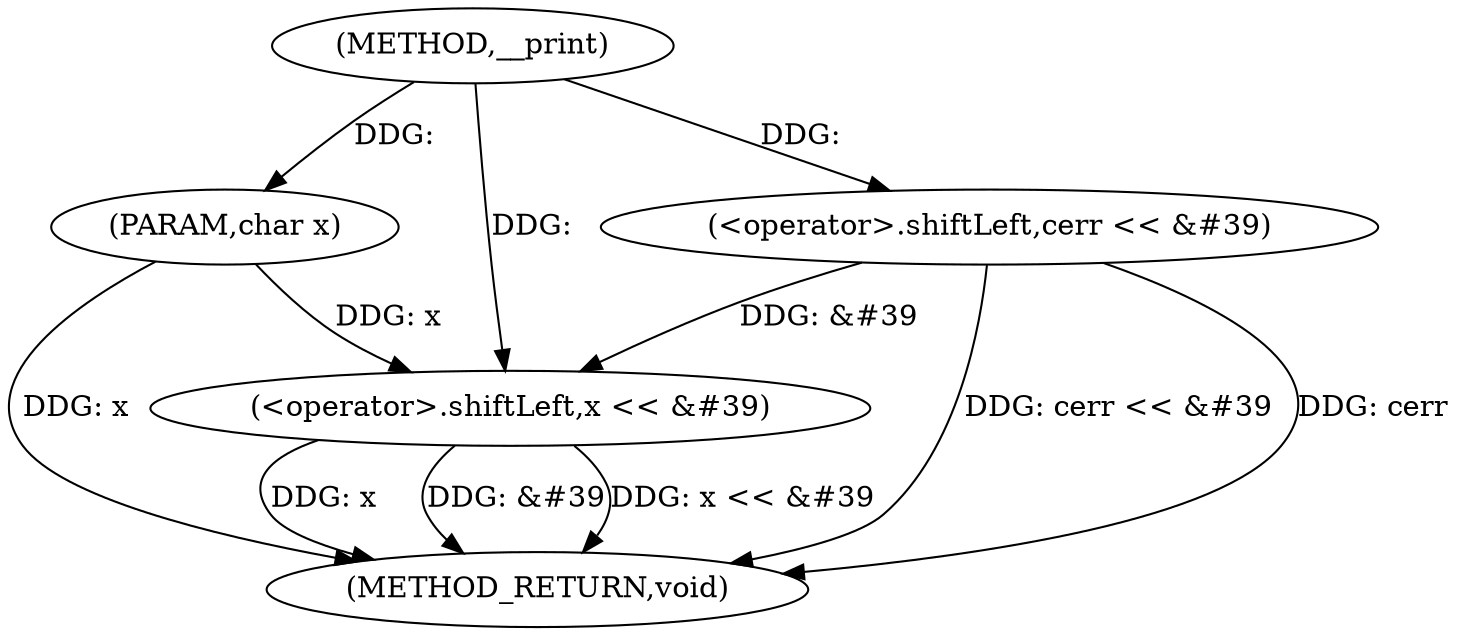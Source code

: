 digraph "__print" {  
"1000159" [label = "(METHOD,__print)" ]
"1000178" [label = "(METHOD_RETURN,void)" ]
"1000160" [label = "(PARAM,char x)" ]
"1000162" [label = "(<operator>.shiftLeft,cerr << &#39)" ]
"1000170" [label = "(<operator>.shiftLeft,x << &#39)" ]
  "1000160" -> "1000178"  [ label = "DDG: x"] 
  "1000162" -> "1000178"  [ label = "DDG: cerr << &#39"] 
  "1000170" -> "1000178"  [ label = "DDG: x"] 
  "1000170" -> "1000178"  [ label = "DDG: &#39"] 
  "1000170" -> "1000178"  [ label = "DDG: x << &#39"] 
  "1000162" -> "1000178"  [ label = "DDG: cerr"] 
  "1000159" -> "1000160"  [ label = "DDG: "] 
  "1000159" -> "1000162"  [ label = "DDG: "] 
  "1000160" -> "1000170"  [ label = "DDG: x"] 
  "1000159" -> "1000170"  [ label = "DDG: "] 
  "1000162" -> "1000170"  [ label = "DDG: &#39"] 
}
